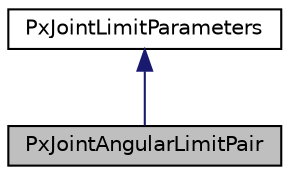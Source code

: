 digraph "PxJointAngularLimitPair"
{
  edge [fontname="Helvetica",fontsize="10",labelfontname="Helvetica",labelfontsize="10"];
  node [fontname="Helvetica",fontsize="10",shape=record];
  Node2 [label="PxJointAngularLimitPair",height=0.2,width=0.4,color="black", fillcolor="grey75", style="filled", fontcolor="black"];
  Node3 -> Node2 [dir="back",color="midnightblue",fontsize="10",style="solid",fontname="Helvetica"];
  Node3 [label="PxJointLimitParameters",height=0.2,width=0.4,color="black", fillcolor="white", style="filled",URL="$classPxJointLimitParameters.html",tooltip="Describes the parameters for a joint limit. "];
}
